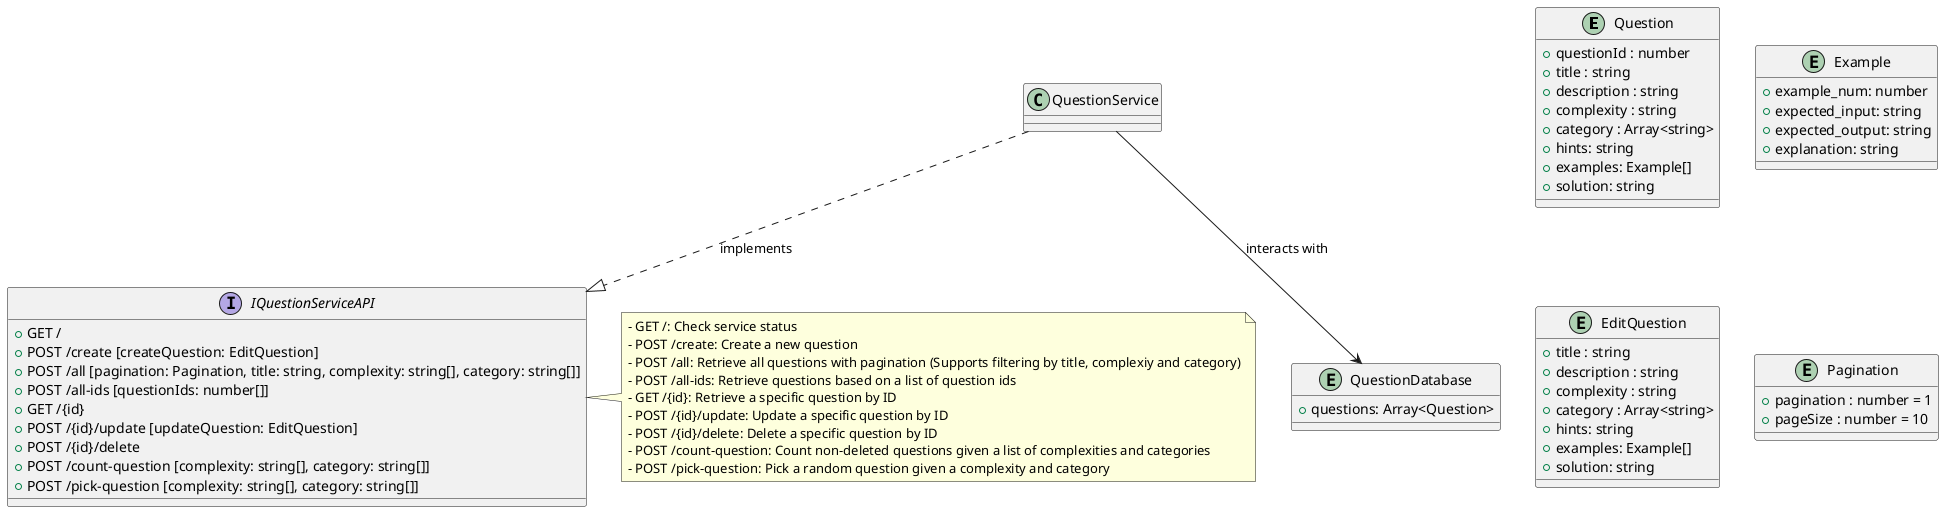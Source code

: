 @startuml Question Service

entity Question {
  + questionId : number
  + title : string
  + description : string
  + complexity : string
  + category : Array<string>
  + hints: string
  + examples: Example[]
  + solution: string
}

entity Example {
  + example_num: number
  + expected_input: string
  + expected_output: string
  + explanation: string
}

entity EditQuestion {
  + title : string
  + description : string
  + complexity : string
  + category : Array<string>
  + hints: string
  + examples: Example[]
  + solution: string
}

entity Pagination {
  + pagination : number = 1
  + pageSize : number = 10
}

interface IQuestionServiceAPI {
  + GET /
  + POST /create [createQuestion: EditQuestion]
  + POST /all [pagination: Pagination, title: string, complexity: string[], category: string[]]
  + POST /all-ids [questionIds: number[]]
  + GET /{id}
  + POST /{id}/update [updateQuestion: EditQuestion]
  + POST /{id}/delete
  + POST /count-question [complexity: string[], category: string[]]
  + POST /pick-question [complexity: string[], category: string[]]
}

note right of IQuestionServiceAPI
  - GET /: Check service status
  - POST /create: Create a new question
  - POST /all: Retrieve all questions with pagination (Supports filtering by title, complexiy and category)
  - POST /all-ids: Retrieve questions based on a list of question ids
  - GET /{id}: Retrieve a specific question by ID
  - POST /{id}/update: Update a specific question by ID
  - POST /{id}/delete: Delete a specific question by ID
  - POST /count-question: Count non-deleted questions given a list of complexities and categories
  - POST /pick-question: Pick a random question given a complexity and category
end note

class QuestionService {
}

entity QuestionDatabase {
  + questions: Array<Question>
}

QuestionService ..|> IQuestionServiceAPI : implements
QuestionService --> QuestionDatabase : interacts with

@enduml